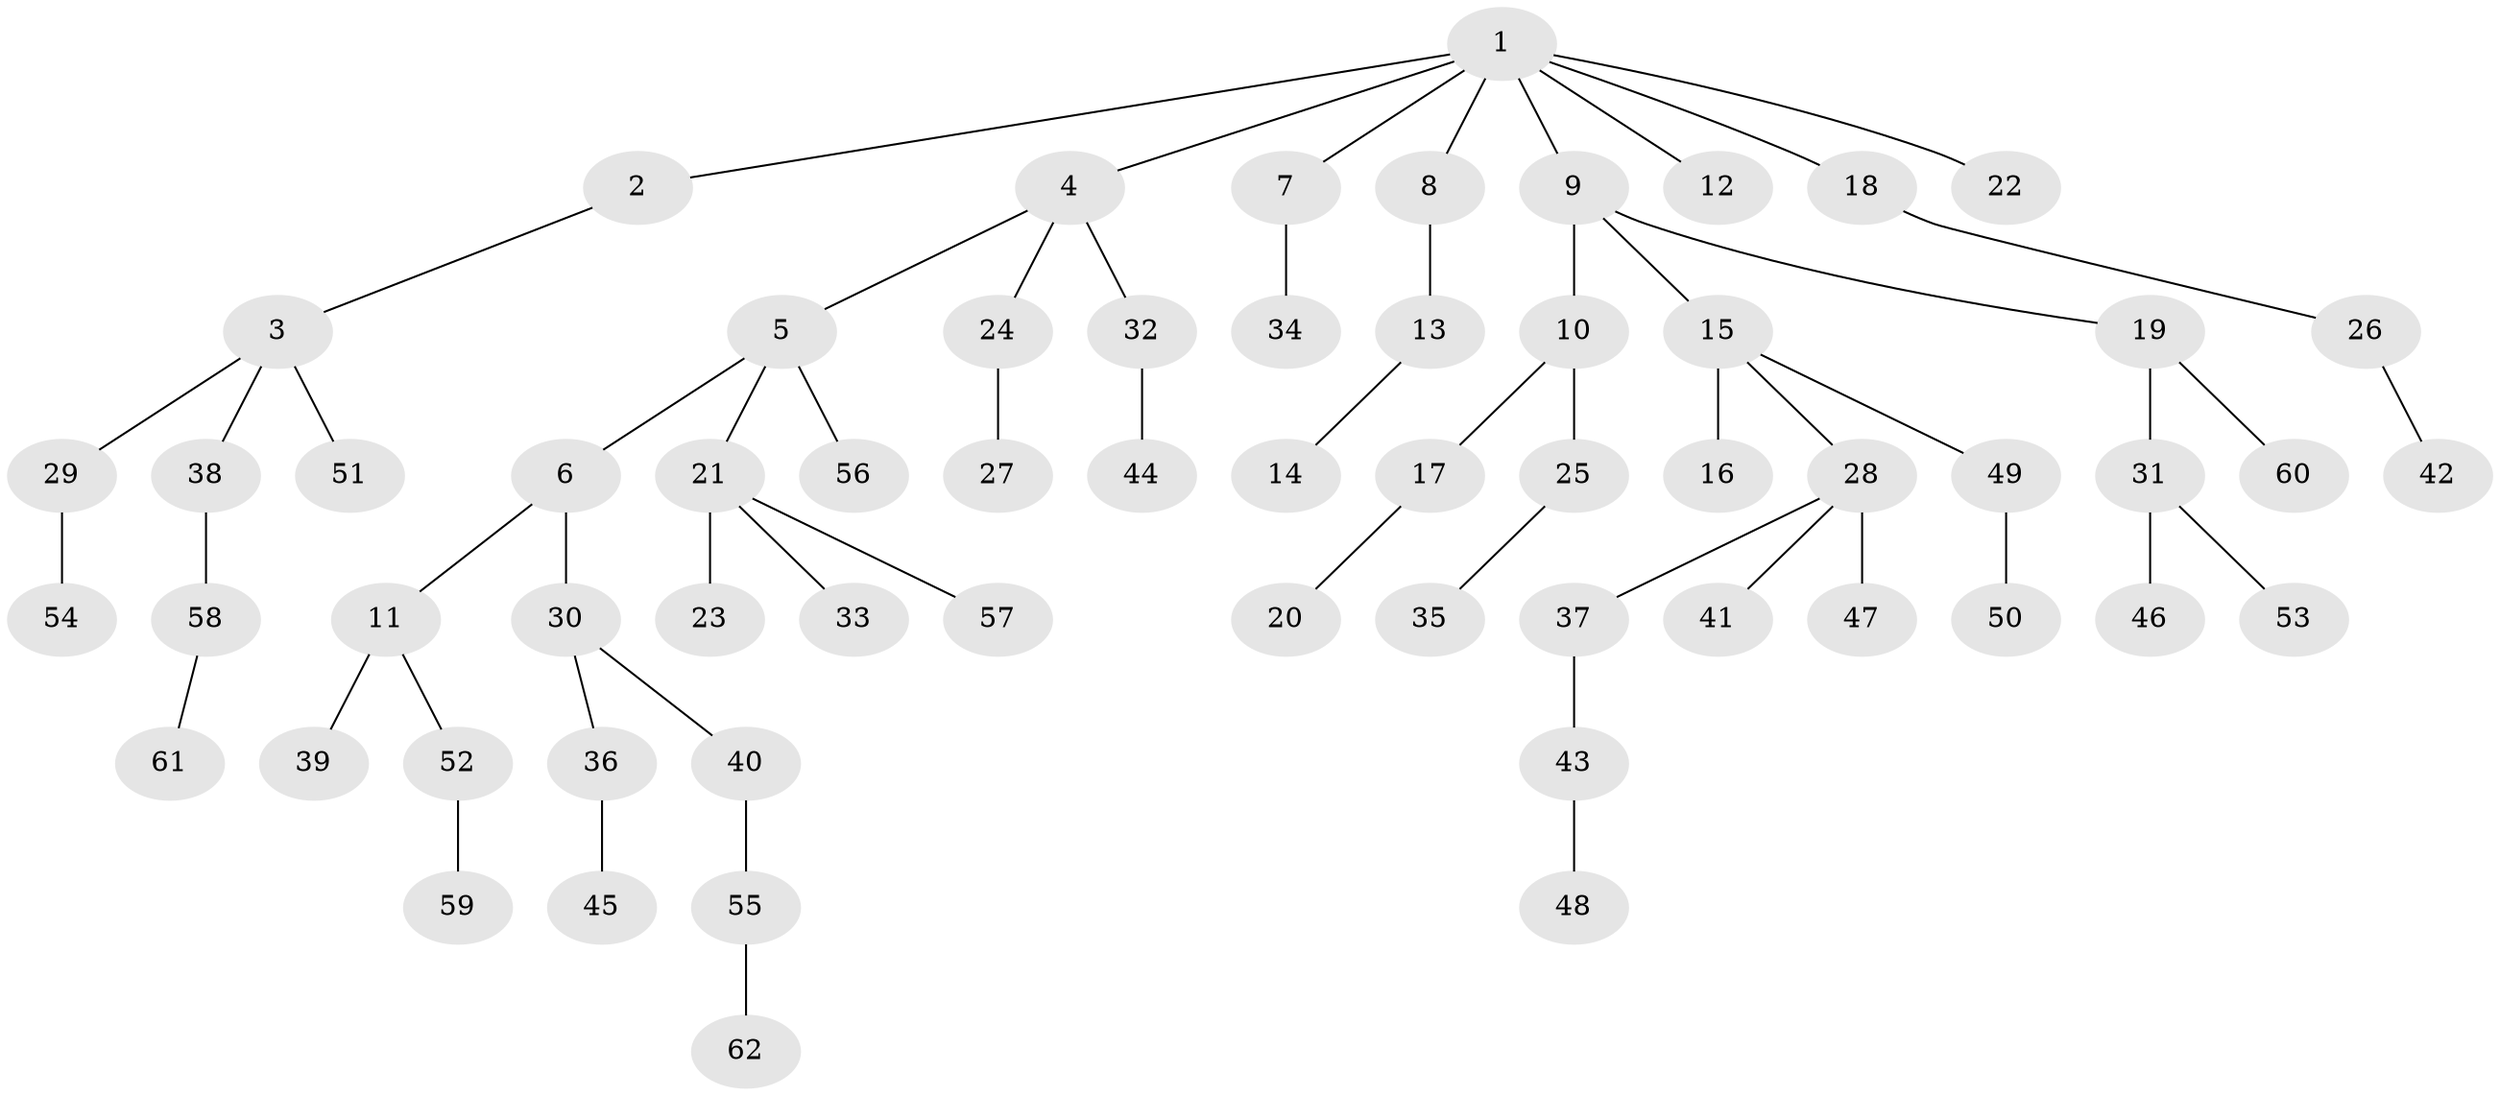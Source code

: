 // original degree distribution, {10: 0.008064516129032258, 3: 0.20161290322580644, 4: 0.03225806451612903, 5: 0.03225806451612903, 6: 0.008064516129032258, 2: 0.24193548387096775, 1: 0.47580645161290325}
// Generated by graph-tools (version 1.1) at 2025/37/03/09/25 02:37:09]
// undirected, 62 vertices, 61 edges
graph export_dot {
graph [start="1"]
  node [color=gray90,style=filled];
  1;
  2;
  3;
  4;
  5;
  6;
  7;
  8;
  9;
  10;
  11;
  12;
  13;
  14;
  15;
  16;
  17;
  18;
  19;
  20;
  21;
  22;
  23;
  24;
  25;
  26;
  27;
  28;
  29;
  30;
  31;
  32;
  33;
  34;
  35;
  36;
  37;
  38;
  39;
  40;
  41;
  42;
  43;
  44;
  45;
  46;
  47;
  48;
  49;
  50;
  51;
  52;
  53;
  54;
  55;
  56;
  57;
  58;
  59;
  60;
  61;
  62;
  1 -- 2 [weight=1.0];
  1 -- 4 [weight=1.0];
  1 -- 7 [weight=1.0];
  1 -- 8 [weight=1.0];
  1 -- 9 [weight=1.0];
  1 -- 12 [weight=1.0];
  1 -- 18 [weight=1.0];
  1 -- 22 [weight=1.0];
  2 -- 3 [weight=1.0];
  3 -- 29 [weight=1.0];
  3 -- 38 [weight=1.0];
  3 -- 51 [weight=1.0];
  4 -- 5 [weight=1.0];
  4 -- 24 [weight=1.0];
  4 -- 32 [weight=1.0];
  5 -- 6 [weight=1.0];
  5 -- 21 [weight=1.0];
  5 -- 56 [weight=1.0];
  6 -- 11 [weight=1.0];
  6 -- 30 [weight=1.0];
  7 -- 34 [weight=1.0];
  8 -- 13 [weight=1.0];
  9 -- 10 [weight=1.0];
  9 -- 15 [weight=1.0];
  9 -- 19 [weight=1.0];
  10 -- 17 [weight=1.0];
  10 -- 25 [weight=1.0];
  11 -- 39 [weight=2.0];
  11 -- 52 [weight=1.0];
  13 -- 14 [weight=1.0];
  15 -- 16 [weight=2.0];
  15 -- 28 [weight=1.0];
  15 -- 49 [weight=1.0];
  17 -- 20 [weight=1.0];
  18 -- 26 [weight=1.0];
  19 -- 31 [weight=1.0];
  19 -- 60 [weight=1.0];
  21 -- 23 [weight=1.0];
  21 -- 33 [weight=1.0];
  21 -- 57 [weight=1.0];
  24 -- 27 [weight=1.0];
  25 -- 35 [weight=1.0];
  26 -- 42 [weight=1.0];
  28 -- 37 [weight=1.0];
  28 -- 41 [weight=1.0];
  28 -- 47 [weight=2.0];
  29 -- 54 [weight=1.0];
  30 -- 36 [weight=1.0];
  30 -- 40 [weight=1.0];
  31 -- 46 [weight=1.0];
  31 -- 53 [weight=1.0];
  32 -- 44 [weight=1.0];
  36 -- 45 [weight=1.0];
  37 -- 43 [weight=1.0];
  38 -- 58 [weight=1.0];
  40 -- 55 [weight=1.0];
  43 -- 48 [weight=1.0];
  49 -- 50 [weight=1.0];
  52 -- 59 [weight=1.0];
  55 -- 62 [weight=1.0];
  58 -- 61 [weight=1.0];
}
